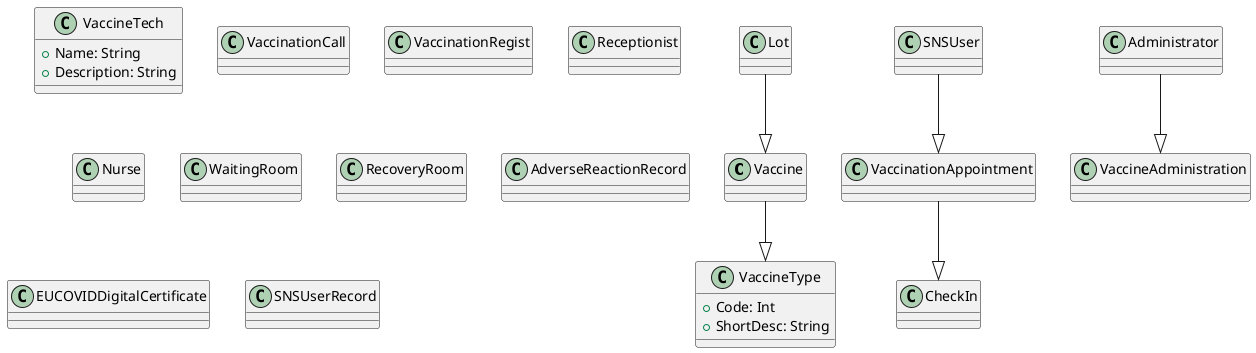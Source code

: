 @startuml
'skinparam monochrome true
'skinparam shadowing false

class Vaccine {

}

class VaccineType{
    +Code: Int
    +ShortDesc: String
}

class VaccineTech{
    +Name: String
    +Description: String
}

class Lot {
}

class VaccinationAppointment {
}

class CheckIn{
}

class VaccinationCall{
}

class VaccineAdministration {
}

class VaccinationRegist {
}

class Administrator {
}

class Receptionist {
}

class Nurse {
}

class SNSUser {
}

class WaitingRoom {
}

class RecoveryRoom {
}

class AdverseReactionRecord {
}

class EUCOVIDDigitalCertificate {
}

class SNSUserRecord {
}

' Relationships
Lot --|> Vaccine
Vaccine --|> VaccineType
SNSUser --|> VaccinationAppointment
Administrator --|> VaccineAdministration
VaccinationAppointment --|> CheckIn

@enduml